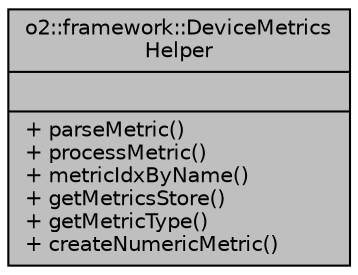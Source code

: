digraph "o2::framework::DeviceMetricsHelper"
{
 // INTERACTIVE_SVG=YES
  bgcolor="transparent";
  edge [fontname="Helvetica",fontsize="10",labelfontname="Helvetica",labelfontsize="10"];
  node [fontname="Helvetica",fontsize="10",shape=record];
  Node1 [label="{o2::framework::DeviceMetrics\lHelper\n||+ parseMetric()\l+ processMetric()\l+ metricIdxByName()\l+ getMetricsStore()\l+ getMetricType()\l+ createNumericMetric()\l}",height=0.2,width=0.4,color="black", fillcolor="grey75", style="filled", fontcolor="black"];
}
